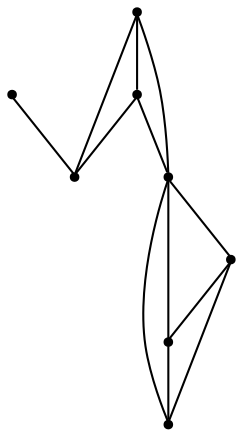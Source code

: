 graph {
  node [shape=point,comment="{\"directed\":false,\"doi\":\"10.1007/978-3-662-45803-7_13\",\"figure\":\"1\"}"]

  v0 [pos="987.1074876134757,708.4226643753968"]
  v1 [pos="880.3639026745572,815.1453715861163"]
  v2 [pos="987.1074876134758,815.1453715861163"]
  v3 [pos="880.363902674557,708.4226643753968"]
  v4 [pos="746.9343737827908,761.7841452039556"]
  v5 [pos="626.8477850553695,831.0994151947655"]
  v6 [pos="666.876605548405,761.7841452039556"]
  v7 [pos="626.8477850553695,692.4645496243777"]

  v0 -- v1 [id="-1",pos="987.1074876134757,708.4226643753968 880.3639026745572,815.1453715861163 880.3639026745572,815.1453715861163 880.3639026745572,815.1453715861163"]
  v1 -- v7 [id="-2",pos="880.3639026745572,815.1453715861163 613.5048448910244,815.1454351977159 613.5048448910244,815.1454351977159 613.5048448910244,815.1454351977159 626.8477850553695,692.4645496243777 626.8477850553695,692.4645496243777 626.8477850553695,692.4645496243777"]
  v1 -- v2 [id="-3",pos="880.3639026745572,815.1453715861163 987.1074876134758,815.1453715861163 987.1074876134758,815.1453715861163 987.1074876134758,815.1453715861163"]
  v7 -- v0 [id="-6",pos="626.8477850553695,692.4645496243777 987.1074876134757,679.1242430288376 987.1074876134757,679.1242430288376 987.1074876134757,679.1242430288376 987.1074876134757,708.4226643753968 987.1074876134757,708.4226643753968 987.1074876134757,708.4226643753968"]
  v5 -- v6 [id="-7",pos="626.8477850553695,831.0994151947655 666.876605548405,761.7841452039556 666.876605548405,761.7841452039556 666.876605548405,761.7841452039556"]
  v7 -- v4 [id="-8",pos="626.8477850553695,692.4645496243777 746.9343737827908,761.7841452039556 746.9343737827908,761.7841452039556 746.9343737827908,761.7841452039556"]
  v6 -- v7 [id="-9",pos="666.876605548405,761.7841452039556 626.8477850553695,692.4645496243777 626.8477850553695,692.4645496243777 626.8477850553695,692.4645496243777"]
  v6 -- v4 [id="-10",pos="666.876605548405,761.7841452039556 746.9343737827908,761.7841452039556 746.9343737827908,761.7841452039556 746.9343737827908,761.7841452039556"]
  v4 -- v5 [id="-11",pos="746.9343737827908,761.7841452039556 626.8477850553695,831.0994151947655 626.8477850553695,831.0994151947655 626.8477850553695,831.0994151947655"]
  v3 -- v2 [id="-12",pos="880.363902674557,708.4226643753968 987.1074876134758,815.1453715861163 987.1074876134758,815.1453715861163 987.1074876134758,815.1453715861163"]
  v2 -- v0 [id="-13",pos="987.1074876134758,815.1453715861163 987.1074876134757,708.4226643753968 987.1074876134757,708.4226643753968 987.1074876134757,708.4226643753968"]
  v5 -- v7 [id="-14",pos="626.8477850553695,831.0994151947655 626.8477850553695,692.4645496243777 626.8477850553695,692.4645496243777 626.8477850553695,692.4645496243777"]
}